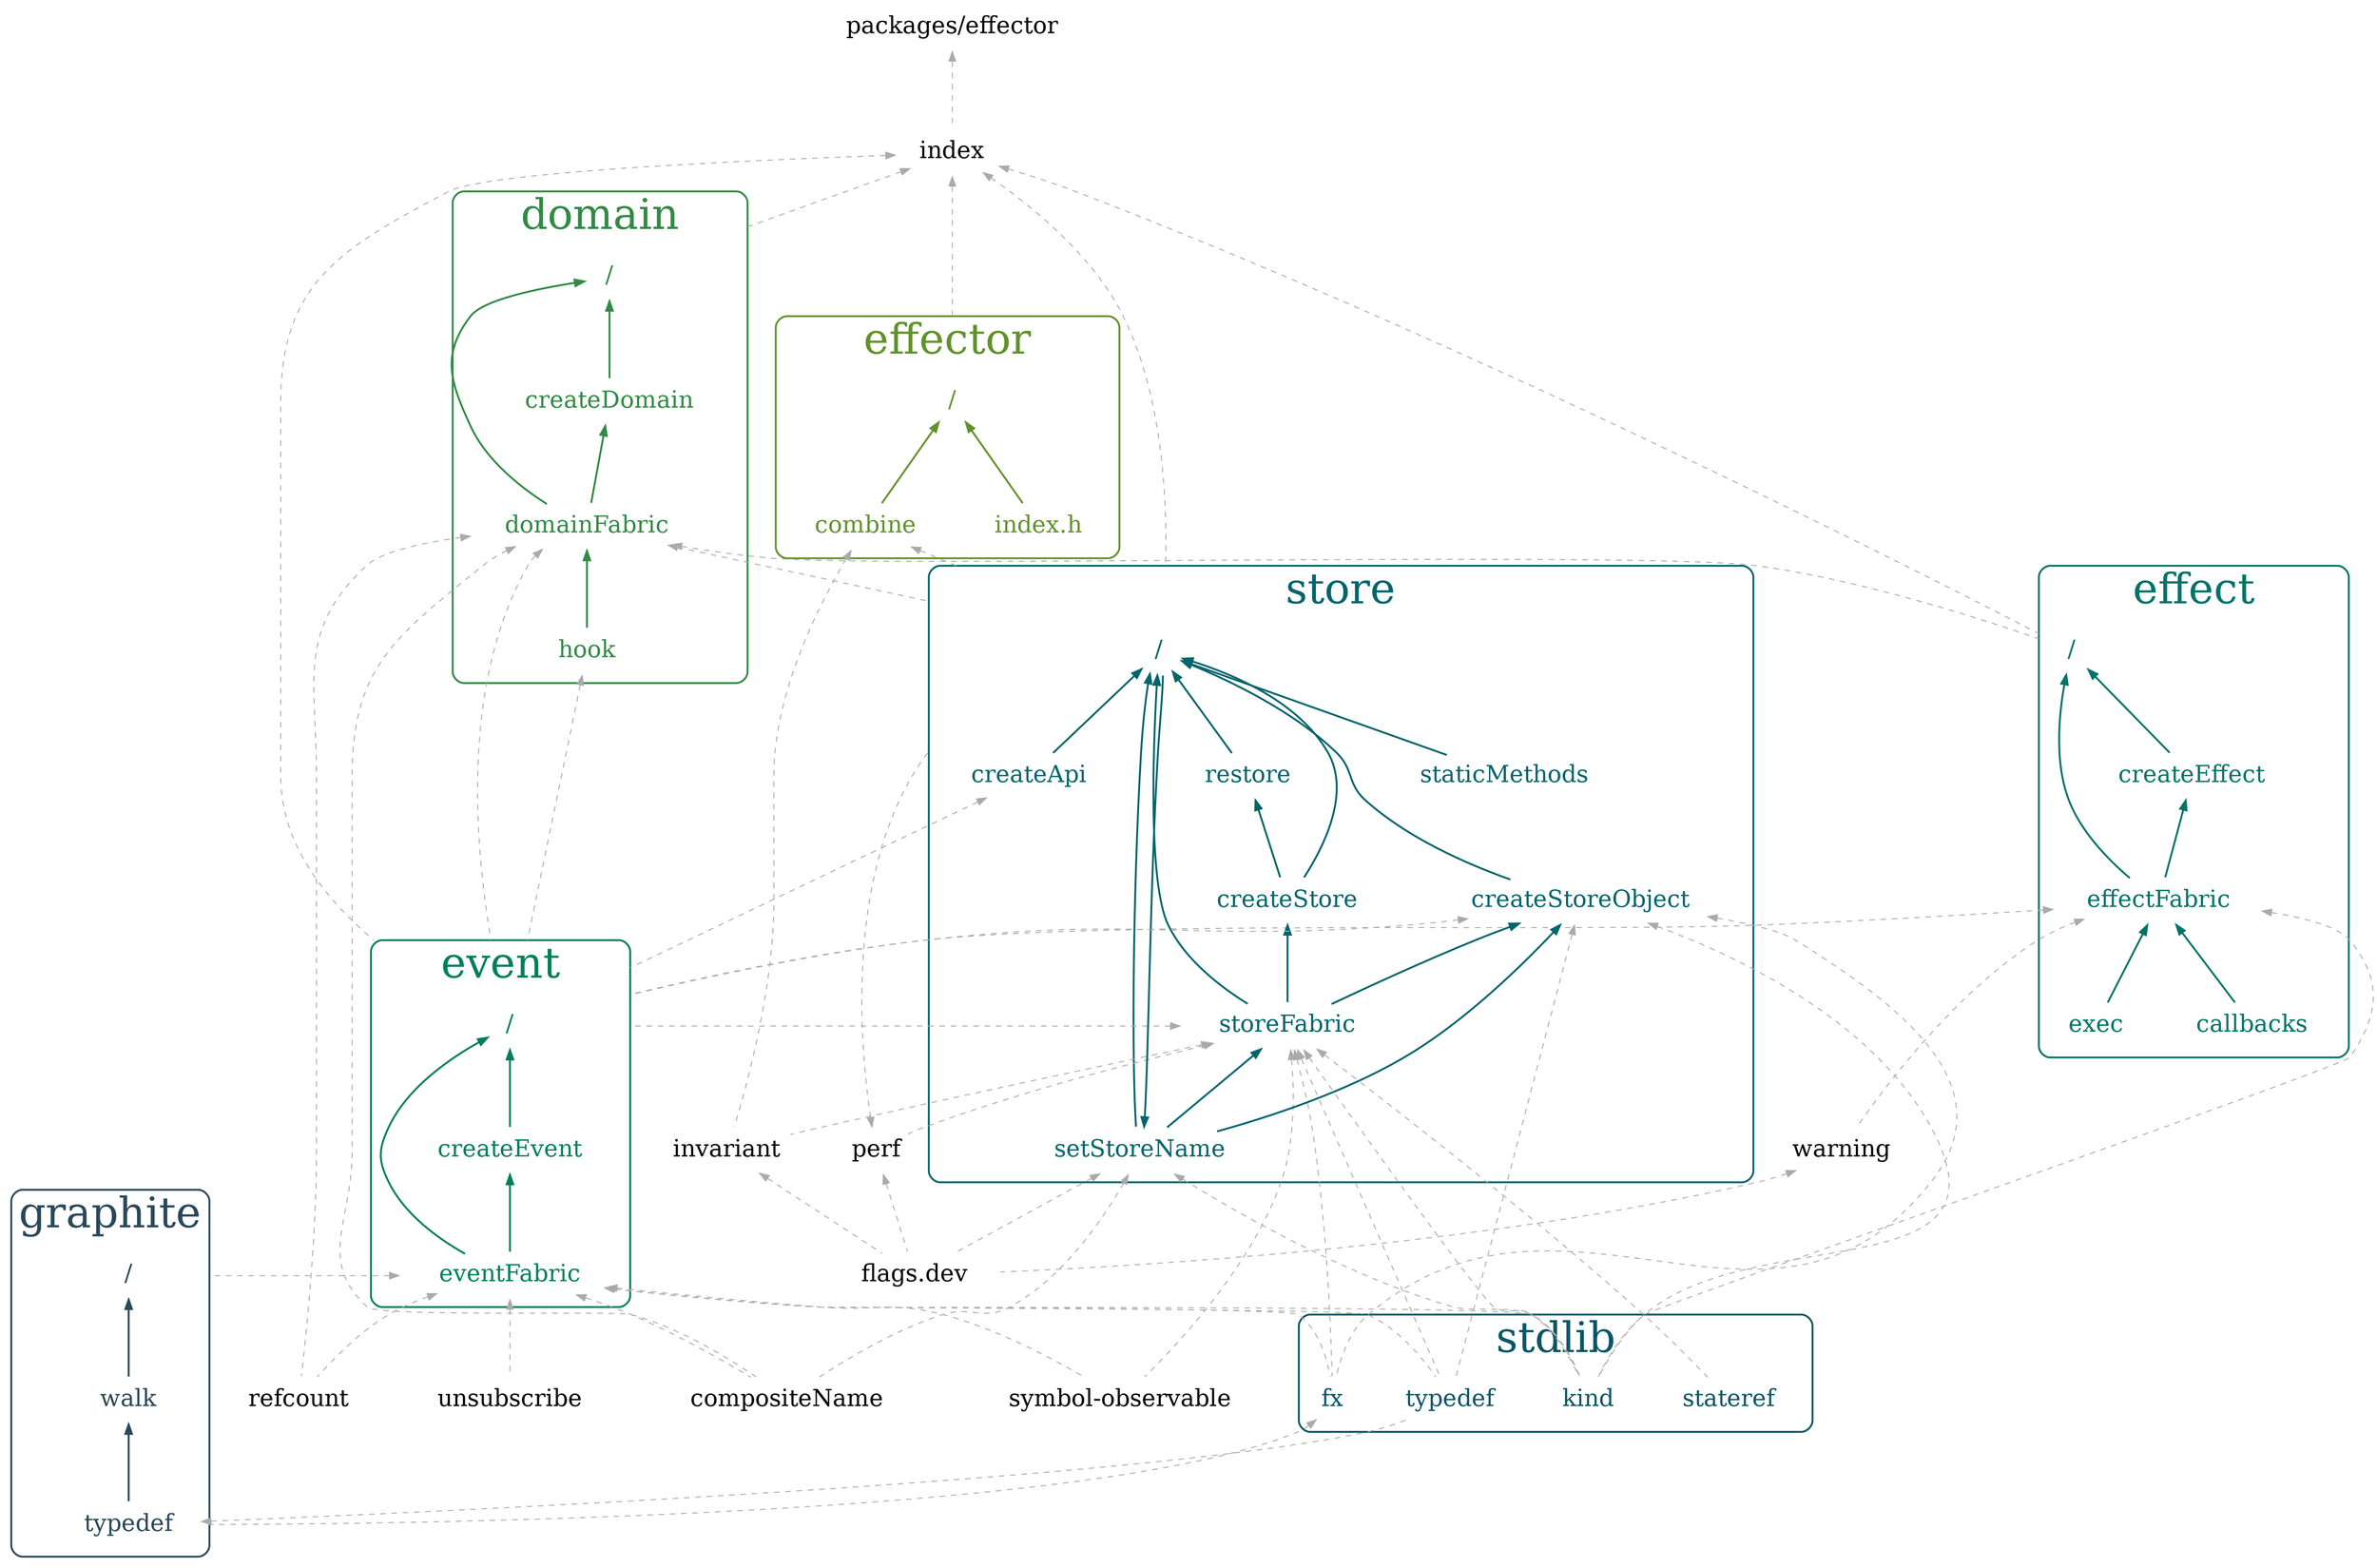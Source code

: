 digraph G {
  edge [color="#aaaaaa",dir=back];
  node [style=filled,color=white,fontsize="25px"];
  graph [fontsize=15 compound=true];
  rankdir=TB;
  ranksep=".95 equally";
  ratio=auto;
  subgraph cluster_id_1e {
    style="rounded,bold";
    color="#62922a";
    node [fontcolor="#62922a",fontsize="25px"];
    id_c [label="/",group="effector"];
    id_h [label="combine",group="effector"];
    id_i [label="index.h",group="effector"];
    fontcolor="#62922a";
    fontsize="45px";
    label = "effector";
  }
  subgraph cluster_id_1f {
    style="rounded,bold";
    color="#328a45";
    node [fontcolor="#328a45",fontsize="25px"];
    id_d [label="/",group="domain"];
    id_j [label="domainFabric",group="domain"];
    id_k [label="createDomain",group="domain"];
    id_z [label="hook",group="domain"];
    fontcolor="#328a45";
    fontsize="45px";
    label = "domain";
  }
  subgraph cluster_id_1g {
    style="rounded,bold";
    color="#007f5a";
    node [fontcolor="#007f5a",fontsize="25px"];
    id_e [label="/",group="event"];
    id_l [label="eventFabric",group="event"];
    id_m [label="createEvent",group="event"];
    fontcolor="#007f5a";
    fontsize="45px";
    label = "event";
  }
  subgraph cluster_id_1h {
    style="rounded,bold";
    color="#007368";
    node [fontcolor="#007368",fontsize="25px"];
    id_f [label="/",group="effect"];
    id_n [label="effectFabric",group="effect"];
    id_o [label="createEffect",group="effect"];
    id_17 [label="exec",group="effect"];
    id_18 [label="callbacks",group="effect"];
    fontcolor="#007368";
    fontsize="45px";
    label = "effect";
  }
  subgraph cluster_id_1i {
    style="rounded,bold";
    color="#00656c";
    node [fontcolor="#00656c",fontsize="25px"];
    id_g [label="/",group="store"];
    id_p [label="storeFabric",group="store"];
    id_q [label="createStore",group="store"];
    id_r [label="setStoreName",group="store"];
    id_s [label="createStoreObject",group="store"];
    id_t [label="createApi",group="store"];
    id_u [label="restore",group="store"];
    id_v [label="staticMethods",group="store"];
    fontcolor="#00656c";
    fontsize="45px";
    label = "store";
  }
  subgraph cluster_id_1j {
    style="rounded,bold";
    color="#085666";
    node [fontcolor="#085666",fontsize="25px"];
    id_11 [label="fx",group="stdlib"];
    id_12 [label="typedef",group="stdlib"];
    id_13 [label="kind",group="stdlib"];
    id_1a [label="stateref",group="stdlib"];
    fontcolor="#085666";
    fontsize="45px";
    label = "stdlib";
  }
  subgraph cluster_id_1k {
    style="rounded,bold";
    color="#2a4858";
    node [fontcolor="#2a4858",fontsize="25px"];
    id_14 [label="/",group="graphite"];
    id_1c [label="typedef",group="graphite"];
    id_1d [label="walk",group="graphite"];
    fontcolor="#2a4858";
    fontsize="45px";
    label = "graphite";
  }
  id_a [label="packages/effector"];
  id_b [label="index"];
  id_w [label="invariant"];
  id_x [label="compositeName"];
  id_y [label="refcount"];
  id_10 [label="symbol-observable"];
  id_15 [label="unsubscribe"];
  id_16 [label="warning"];
  id_19 [label="perf"];
  id_1b [label="flags.dev"];
  id_d -> id_k [style="bold",color="#328a45"];
  id_d -> id_j [style="bold",color="#328a45"];
  id_k -> id_j [style="bold",color="#328a45"];
  id_j -> id_x [style="dashed"];
  id_j -> id_z [style="bold",color="#328a45"];
  id_j -> id_f [style="dashed",lhead=cluster_id_1h];
  id_j -> id_e [style="dashed",lhead=cluster_id_1g];
  id_j -> id_y [style="dashed"];
  id_j -> id_g [style="dashed",lhead=cluster_id_1i];
  id_z -> id_e [style="dashed",lhead=cluster_id_1g];
  id_f -> id_o [style="bold",color="#007368"];
  id_f -> id_n [style="bold",color="#007368"];
  id_o -> id_n [style="bold",color="#007368"];
  id_n -> id_18 [style="bold",color="#007368"];
  id_n -> id_17 [style="bold",color="#007368"];
  id_n -> id_e [style="dashed",lhead=cluster_id_1g];
  id_n -> id_13 [style="dashed"];
  id_n -> id_16 [style="dashed"];
  id_c -> id_h [style="bold",color="#62922a"];
  id_c -> id_i [style="bold",color="#62922a"];
  id_h -> id_w [style="dashed"];
  id_h -> id_g [style="dashed",lhead=cluster_id_1i];
  id_e -> id_m [style="bold",color="#007f5a"];
  id_e -> id_l [style="bold",color="#007f5a"];
  id_m -> id_l [style="bold",color="#007f5a"];
  id_l -> id_x [style="dashed"];
  id_l -> id_14 [style="dashed",lhead=cluster_id_1k];
  id_l -> id_y [style="dashed"];
  id_l -> id_11 [style="dashed"];
  id_l -> id_13 [style="dashed"];
  id_l -> id_12 [style="dashed"];
  id_l -> id_10 [style="dashed"];
  id_l -> id_15 [style="dashed"];
  id_14 -> id_1d [style="bold",color="#2a4858"];
  id_1c -> id_12 [style="dashed"];
  id_1d -> id_1c [style="bold",color="#2a4858"];
  id_b -> id_d [style="dashed",lhead=cluster_id_1f];
  id_b -> id_f [style="dashed",lhead=cluster_id_1h];
  id_b -> id_c [style="dashed",lhead=cluster_id_1e];
  id_b -> id_e [style="dashed",lhead=cluster_id_1g];
  id_b -> id_g [style="dashed",lhead=cluster_id_1i];
  id_w -> id_1b [style="dashed"];
  id_a -> id_b [style="dashed"];
  id_19 -> id_1b [style="dashed"];
  id_19 -> id_g [style="dashed",lhead=cluster_id_1i];
  id_11 -> id_1c [style="dashed"];
  id_g -> id_t [style="bold",color="#00656c"];
  id_g -> id_q [style="bold",color="#00656c"];
  id_g -> id_s [style="bold",color="#00656c"];
  id_g -> id_u [style="bold",color="#00656c"];
  id_g -> id_r [style="bold",color="#00656c"];
  id_g -> id_v [style="bold",color="#00656c"];
  id_g -> id_p [style="bold",color="#00656c"];
  id_t -> id_e [style="dashed",lhead=cluster_id_1g];
  id_q -> id_p [style="bold",color="#00656c"];
  id_s -> id_e [style="dashed",lhead=cluster_id_1g];
  id_s -> id_11 [style="dashed"];
  id_s -> id_13 [style="dashed"];
  id_s -> id_12 [style="dashed"];
  id_s -> id_r [style="bold",color="#00656c"];
  id_s -> id_p [style="bold",color="#00656c"];
  id_u -> id_q [style="bold",color="#00656c"];
  id_r -> id_x [style="dashed"];
  id_r -> id_1b [style="dashed"];
  id_r -> id_13 [style="dashed"];
  id_r -> id_g [style="bold",color="#00656c"];
  id_p -> id_e [style="dashed",lhead=cluster_id_1g];
  id_p -> id_w [style="dashed"];
  id_p -> id_19 [style="dashed"];
  id_p -> id_11 [style="dashed"];
  id_p -> id_13 [style="dashed"];
  id_p -> id_1a [style="dashed"];
  id_p -> id_12 [style="dashed"];
  id_p -> id_r [style="bold",color="#00656c"];
  id_p -> id_10 [style="dashed"];
  id_16 -> id_1b [style="dashed"];
}